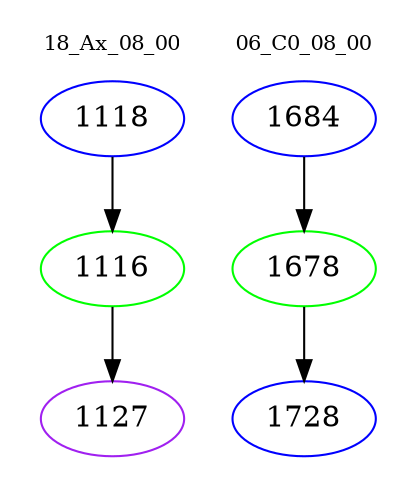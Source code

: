 digraph{
subgraph cluster_0 {
color = white
label = "18_Ax_08_00";
fontsize=10;
T0_1118 [label="1118", color="blue"]
T0_1118 -> T0_1116 [color="black"]
T0_1116 [label="1116", color="green"]
T0_1116 -> T0_1127 [color="black"]
T0_1127 [label="1127", color="purple"]
}
subgraph cluster_1 {
color = white
label = "06_C0_08_00";
fontsize=10;
T1_1684 [label="1684", color="blue"]
T1_1684 -> T1_1678 [color="black"]
T1_1678 [label="1678", color="green"]
T1_1678 -> T1_1728 [color="black"]
T1_1728 [label="1728", color="blue"]
}
}
